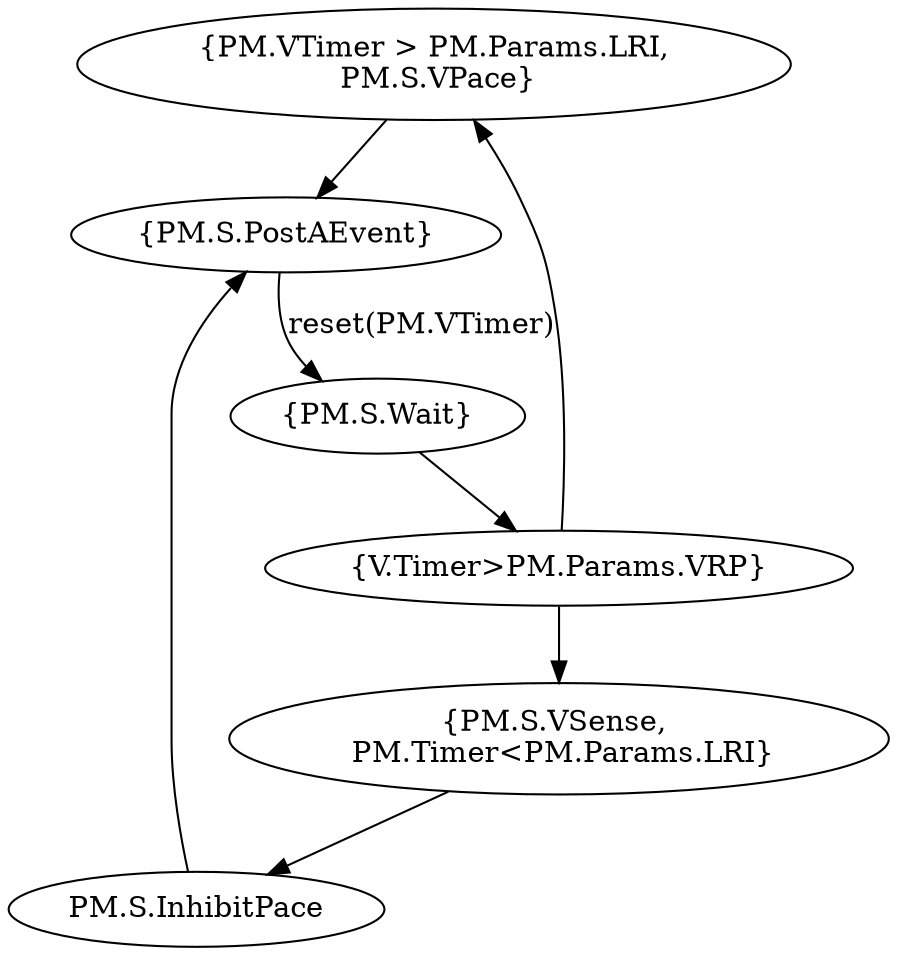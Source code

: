 digraph{
  1 [label="{PM.VTimer > PM.Params.LRI,\n PM.S.VPace}"];
  2 [label="{PM.S.PostAEvent}"];
  3 [label="{PM.S.Wait}"];
  4 [label="{V.Timer>PM.Params.VRP}"];
  5 [label="{PM.S.VSense, \n PM.Timer<PM.Params.LRI}"];
  6 [label="PM.S.InhibitPace"];
  1->2;
  2->3 [label="reset(PM.VTimer)"];
  3->4;
  4->5;
  4->1;
  5->6;
  6->2;
}


